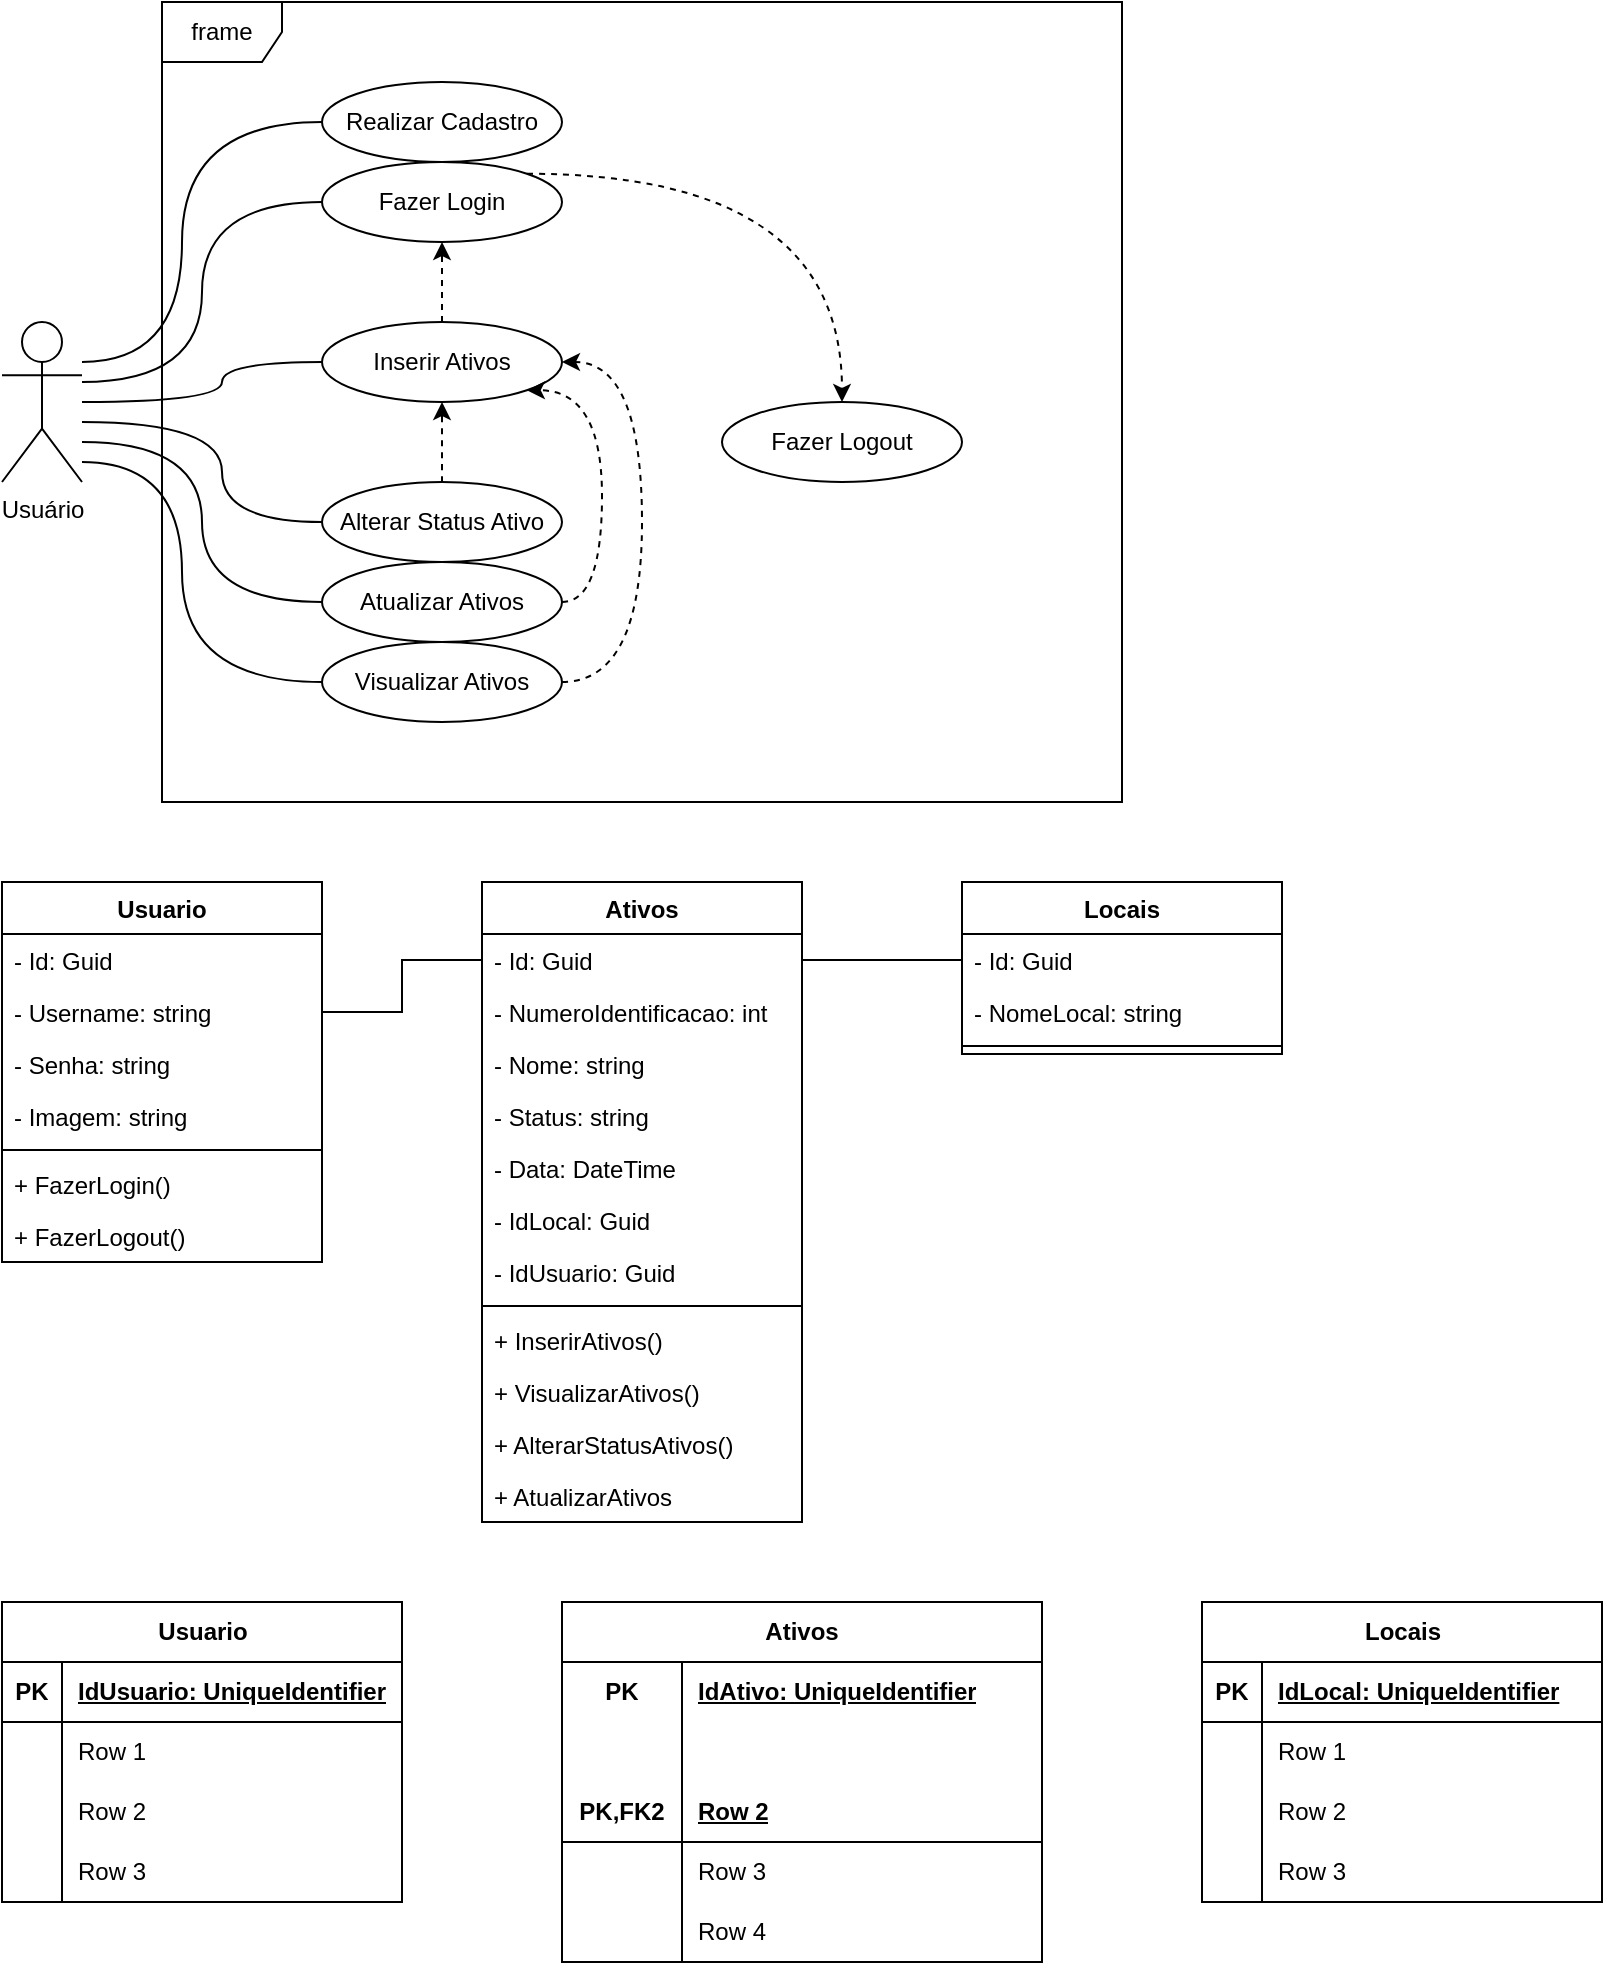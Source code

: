 <mxfile version="24.7.8">
  <diagram name="Página-1" id="4udl6aFoq1cru9A8dInK">
    <mxGraphModel dx="1400" dy="696" grid="1" gridSize="10" guides="1" tooltips="1" connect="1" arrows="1" fold="1" page="1" pageScale="1" pageWidth="827" pageHeight="1169" math="0" shadow="0">
      <root>
        <mxCell id="0" />
        <mxCell id="1" parent="0" />
        <mxCell id="_Fo3RpjaFgMdkTXMO5sz-14" style="edgeStyle=orthogonalEdgeStyle;rounded=0;orthogonalLoop=1;jettySize=auto;html=1;entryX=0;entryY=0.5;entryDx=0;entryDy=0;endArrow=none;endFill=0;curved=1;" edge="1" parent="1" source="_Fo3RpjaFgMdkTXMO5sz-3" target="_Fo3RpjaFgMdkTXMO5sz-5">
          <mxGeometry relative="1" as="geometry">
            <Array as="points">
              <mxPoint x="90" y="180" />
              <mxPoint x="90" y="60" />
            </Array>
          </mxGeometry>
        </mxCell>
        <mxCell id="_Fo3RpjaFgMdkTXMO5sz-15" style="edgeStyle=orthogonalEdgeStyle;rounded=0;orthogonalLoop=1;jettySize=auto;html=1;entryX=0;entryY=0.5;entryDx=0;entryDy=0;endArrow=none;endFill=0;curved=1;" edge="1" parent="1" source="_Fo3RpjaFgMdkTXMO5sz-3" target="_Fo3RpjaFgMdkTXMO5sz-6">
          <mxGeometry relative="1" as="geometry">
            <Array as="points">
              <mxPoint x="100" y="190" />
              <mxPoint x="100" y="100" />
            </Array>
          </mxGeometry>
        </mxCell>
        <mxCell id="_Fo3RpjaFgMdkTXMO5sz-18" style="edgeStyle=orthogonalEdgeStyle;rounded=0;orthogonalLoop=1;jettySize=auto;html=1;entryX=0;entryY=0.5;entryDx=0;entryDy=0;endArrow=none;endFill=0;curved=1;" edge="1" parent="1" source="_Fo3RpjaFgMdkTXMO5sz-3" target="_Fo3RpjaFgMdkTXMO5sz-10">
          <mxGeometry relative="1" as="geometry">
            <Array as="points">
              <mxPoint x="100" y="220" />
              <mxPoint x="100" y="300" />
            </Array>
          </mxGeometry>
        </mxCell>
        <mxCell id="_Fo3RpjaFgMdkTXMO5sz-19" style="edgeStyle=orthogonalEdgeStyle;rounded=0;orthogonalLoop=1;jettySize=auto;html=1;entryX=0;entryY=0.5;entryDx=0;entryDy=0;endArrow=none;endFill=0;curved=1;" edge="1" parent="1" source="_Fo3RpjaFgMdkTXMO5sz-3" target="_Fo3RpjaFgMdkTXMO5sz-11">
          <mxGeometry relative="1" as="geometry">
            <Array as="points">
              <mxPoint x="90" y="230" />
              <mxPoint x="90" y="340" />
            </Array>
          </mxGeometry>
        </mxCell>
        <mxCell id="_Fo3RpjaFgMdkTXMO5sz-81" style="edgeStyle=orthogonalEdgeStyle;rounded=0;orthogonalLoop=1;jettySize=auto;html=1;entryX=0;entryY=0.5;entryDx=0;entryDy=0;curved=1;endArrow=none;endFill=0;" edge="1" parent="1" source="_Fo3RpjaFgMdkTXMO5sz-3" target="_Fo3RpjaFgMdkTXMO5sz-9">
          <mxGeometry relative="1" as="geometry">
            <Array as="points">
              <mxPoint x="110" y="200" />
              <mxPoint x="110" y="180" />
            </Array>
          </mxGeometry>
        </mxCell>
        <mxCell id="_Fo3RpjaFgMdkTXMO5sz-82" style="edgeStyle=orthogonalEdgeStyle;rounded=0;orthogonalLoop=1;jettySize=auto;html=1;entryX=0;entryY=0.5;entryDx=0;entryDy=0;curved=1;endArrow=none;endFill=0;" edge="1" parent="1" source="_Fo3RpjaFgMdkTXMO5sz-3" target="_Fo3RpjaFgMdkTXMO5sz-8">
          <mxGeometry relative="1" as="geometry">
            <Array as="points">
              <mxPoint x="110" y="210" />
              <mxPoint x="110" y="260" />
            </Array>
          </mxGeometry>
        </mxCell>
        <mxCell id="_Fo3RpjaFgMdkTXMO5sz-3" value="Usuário" style="shape=umlActor;verticalLabelPosition=bottom;verticalAlign=top;html=1;" vertex="1" parent="1">
          <mxGeometry y="160" width="40" height="80" as="geometry" />
        </mxCell>
        <mxCell id="_Fo3RpjaFgMdkTXMO5sz-5" value="Realizar Cadastro" style="ellipse;whiteSpace=wrap;html=1;" vertex="1" parent="1">
          <mxGeometry x="160" y="40" width="120" height="40" as="geometry" />
        </mxCell>
        <mxCell id="_Fo3RpjaFgMdkTXMO5sz-88" style="edgeStyle=orthogonalEdgeStyle;rounded=0;orthogonalLoop=1;jettySize=auto;html=1;exitX=1;exitY=0;exitDx=0;exitDy=0;entryX=0.5;entryY=0;entryDx=0;entryDy=0;curved=1;dashed=1;" edge="1" parent="1" source="_Fo3RpjaFgMdkTXMO5sz-6" target="_Fo3RpjaFgMdkTXMO5sz-7">
          <mxGeometry relative="1" as="geometry" />
        </mxCell>
        <mxCell id="_Fo3RpjaFgMdkTXMO5sz-6" value="Fazer Login" style="ellipse;whiteSpace=wrap;html=1;" vertex="1" parent="1">
          <mxGeometry x="160" y="80" width="120" height="40" as="geometry" />
        </mxCell>
        <mxCell id="_Fo3RpjaFgMdkTXMO5sz-7" value="Fazer Logout" style="ellipse;whiteSpace=wrap;html=1;" vertex="1" parent="1">
          <mxGeometry x="360" y="200" width="120" height="40" as="geometry" />
        </mxCell>
        <mxCell id="_Fo3RpjaFgMdkTXMO5sz-83" style="edgeStyle=orthogonalEdgeStyle;rounded=0;orthogonalLoop=1;jettySize=auto;html=1;entryX=0.5;entryY=1;entryDx=0;entryDy=0;curved=1;dashed=1;" edge="1" parent="1" source="_Fo3RpjaFgMdkTXMO5sz-8" target="_Fo3RpjaFgMdkTXMO5sz-9">
          <mxGeometry relative="1" as="geometry" />
        </mxCell>
        <mxCell id="_Fo3RpjaFgMdkTXMO5sz-8" value="Alterar Status Ativo" style="ellipse;whiteSpace=wrap;html=1;" vertex="1" parent="1">
          <mxGeometry x="160" y="240" width="120" height="40" as="geometry" />
        </mxCell>
        <mxCell id="_Fo3RpjaFgMdkTXMO5sz-89" style="edgeStyle=orthogonalEdgeStyle;rounded=0;orthogonalLoop=1;jettySize=auto;html=1;entryX=0.5;entryY=1;entryDx=0;entryDy=0;dashed=1;" edge="1" parent="1" source="_Fo3RpjaFgMdkTXMO5sz-9" target="_Fo3RpjaFgMdkTXMO5sz-6">
          <mxGeometry relative="1" as="geometry" />
        </mxCell>
        <mxCell id="_Fo3RpjaFgMdkTXMO5sz-9" value="Inserir Ativos" style="ellipse;whiteSpace=wrap;html=1;" vertex="1" parent="1">
          <mxGeometry x="160" y="160" width="120" height="40" as="geometry" />
        </mxCell>
        <mxCell id="_Fo3RpjaFgMdkTXMO5sz-84" style="edgeStyle=orthogonalEdgeStyle;rounded=0;orthogonalLoop=1;jettySize=auto;html=1;exitX=1;exitY=0.5;exitDx=0;exitDy=0;entryX=1;entryY=1;entryDx=0;entryDy=0;curved=1;dashed=1;" edge="1" parent="1" source="_Fo3RpjaFgMdkTXMO5sz-10" target="_Fo3RpjaFgMdkTXMO5sz-9">
          <mxGeometry relative="1" as="geometry">
            <Array as="points">
              <mxPoint x="300" y="300" />
              <mxPoint x="300" y="194" />
            </Array>
          </mxGeometry>
        </mxCell>
        <mxCell id="_Fo3RpjaFgMdkTXMO5sz-10" value="Atualizar Ativos" style="ellipse;whiteSpace=wrap;html=1;" vertex="1" parent="1">
          <mxGeometry x="160" y="280" width="120" height="40" as="geometry" />
        </mxCell>
        <mxCell id="_Fo3RpjaFgMdkTXMO5sz-86" style="edgeStyle=orthogonalEdgeStyle;rounded=0;orthogonalLoop=1;jettySize=auto;html=1;entryX=1;entryY=0.5;entryDx=0;entryDy=0;curved=1;dashed=1;" edge="1" parent="1" source="_Fo3RpjaFgMdkTXMO5sz-11" target="_Fo3RpjaFgMdkTXMO5sz-9">
          <mxGeometry relative="1" as="geometry">
            <Array as="points">
              <mxPoint x="320" y="340" />
              <mxPoint x="320" y="180" />
            </Array>
          </mxGeometry>
        </mxCell>
        <mxCell id="_Fo3RpjaFgMdkTXMO5sz-11" value="Visualizar Ativos" style="ellipse;whiteSpace=wrap;html=1;" vertex="1" parent="1">
          <mxGeometry x="160" y="320" width="120" height="40" as="geometry" />
        </mxCell>
        <mxCell id="_Fo3RpjaFgMdkTXMO5sz-12" value="frame" style="shape=umlFrame;whiteSpace=wrap;html=1;pointerEvents=0;" vertex="1" parent="1">
          <mxGeometry x="80" width="480" height="400" as="geometry" />
        </mxCell>
        <mxCell id="_Fo3RpjaFgMdkTXMO5sz-24" value="Usuario" style="swimlane;fontStyle=1;align=center;verticalAlign=top;childLayout=stackLayout;horizontal=1;startSize=26;horizontalStack=0;resizeParent=1;resizeParentMax=0;resizeLast=0;collapsible=1;marginBottom=0;whiteSpace=wrap;html=1;" vertex="1" parent="1">
          <mxGeometry y="440" width="160" height="190" as="geometry" />
        </mxCell>
        <mxCell id="_Fo3RpjaFgMdkTXMO5sz-94" value="- Id: Guid" style="text;strokeColor=none;fillColor=none;align=left;verticalAlign=top;spacingLeft=4;spacingRight=4;overflow=hidden;rotatable=0;points=[[0,0.5],[1,0.5]];portConstraint=eastwest;whiteSpace=wrap;html=1;" vertex="1" parent="_Fo3RpjaFgMdkTXMO5sz-24">
          <mxGeometry y="26" width="160" height="26" as="geometry" />
        </mxCell>
        <mxCell id="_Fo3RpjaFgMdkTXMO5sz-25" value="- Username: string" style="text;strokeColor=none;fillColor=none;align=left;verticalAlign=top;spacingLeft=4;spacingRight=4;overflow=hidden;rotatable=0;points=[[0,0.5],[1,0.5]];portConstraint=eastwest;whiteSpace=wrap;html=1;" vertex="1" parent="_Fo3RpjaFgMdkTXMO5sz-24">
          <mxGeometry y="52" width="160" height="26" as="geometry" />
        </mxCell>
        <mxCell id="_Fo3RpjaFgMdkTXMO5sz-93" value="- Senha: string" style="text;strokeColor=none;fillColor=none;align=left;verticalAlign=top;spacingLeft=4;spacingRight=4;overflow=hidden;rotatable=0;points=[[0,0.5],[1,0.5]];portConstraint=eastwest;whiteSpace=wrap;html=1;" vertex="1" parent="_Fo3RpjaFgMdkTXMO5sz-24">
          <mxGeometry y="78" width="160" height="26" as="geometry" />
        </mxCell>
        <mxCell id="_Fo3RpjaFgMdkTXMO5sz-97" value="- Imagem: string" style="text;strokeColor=none;fillColor=none;align=left;verticalAlign=top;spacingLeft=4;spacingRight=4;overflow=hidden;rotatable=0;points=[[0,0.5],[1,0.5]];portConstraint=eastwest;whiteSpace=wrap;html=1;" vertex="1" parent="_Fo3RpjaFgMdkTXMO5sz-24">
          <mxGeometry y="104" width="160" height="26" as="geometry" />
        </mxCell>
        <mxCell id="_Fo3RpjaFgMdkTXMO5sz-26" value="" style="line;strokeWidth=1;fillColor=none;align=left;verticalAlign=middle;spacingTop=-1;spacingLeft=3;spacingRight=3;rotatable=0;labelPosition=right;points=[];portConstraint=eastwest;strokeColor=inherit;" vertex="1" parent="_Fo3RpjaFgMdkTXMO5sz-24">
          <mxGeometry y="130" width="160" height="8" as="geometry" />
        </mxCell>
        <mxCell id="_Fo3RpjaFgMdkTXMO5sz-27" value="+ FazerLogin()" style="text;strokeColor=none;fillColor=none;align=left;verticalAlign=top;spacingLeft=4;spacingRight=4;overflow=hidden;rotatable=0;points=[[0,0.5],[1,0.5]];portConstraint=eastwest;whiteSpace=wrap;html=1;" vertex="1" parent="_Fo3RpjaFgMdkTXMO5sz-24">
          <mxGeometry y="138" width="160" height="26" as="geometry" />
        </mxCell>
        <mxCell id="_Fo3RpjaFgMdkTXMO5sz-95" value="+ FazerLogout()" style="text;strokeColor=none;fillColor=none;align=left;verticalAlign=top;spacingLeft=4;spacingRight=4;overflow=hidden;rotatable=0;points=[[0,0.5],[1,0.5]];portConstraint=eastwest;whiteSpace=wrap;html=1;" vertex="1" parent="_Fo3RpjaFgMdkTXMO5sz-24">
          <mxGeometry y="164" width="160" height="26" as="geometry" />
        </mxCell>
        <mxCell id="_Fo3RpjaFgMdkTXMO5sz-28" value="Ativos" style="swimlane;fontStyle=1;align=center;verticalAlign=top;childLayout=stackLayout;horizontal=1;startSize=26;horizontalStack=0;resizeParent=1;resizeParentMax=0;resizeLast=0;collapsible=1;marginBottom=0;whiteSpace=wrap;html=1;" vertex="1" parent="1">
          <mxGeometry x="240" y="440" width="160" height="320" as="geometry" />
        </mxCell>
        <mxCell id="_Fo3RpjaFgMdkTXMO5sz-29" value="- Id: Guid" style="text;strokeColor=none;fillColor=none;align=left;verticalAlign=top;spacingLeft=4;spacingRight=4;overflow=hidden;rotatable=0;points=[[0,0.5],[1,0.5]];portConstraint=eastwest;whiteSpace=wrap;html=1;" vertex="1" parent="_Fo3RpjaFgMdkTXMO5sz-28">
          <mxGeometry y="26" width="160" height="26" as="geometry" />
        </mxCell>
        <mxCell id="_Fo3RpjaFgMdkTXMO5sz-96" value="- NumeroIdentificacao: int" style="text;strokeColor=none;fillColor=none;align=left;verticalAlign=top;spacingLeft=4;spacingRight=4;overflow=hidden;rotatable=0;points=[[0,0.5],[1,0.5]];portConstraint=eastwest;whiteSpace=wrap;html=1;" vertex="1" parent="_Fo3RpjaFgMdkTXMO5sz-28">
          <mxGeometry y="52" width="160" height="26" as="geometry" />
        </mxCell>
        <mxCell id="_Fo3RpjaFgMdkTXMO5sz-98" value="- Nome: string" style="text;strokeColor=none;fillColor=none;align=left;verticalAlign=top;spacingLeft=4;spacingRight=4;overflow=hidden;rotatable=0;points=[[0,0.5],[1,0.5]];portConstraint=eastwest;whiteSpace=wrap;html=1;" vertex="1" parent="_Fo3RpjaFgMdkTXMO5sz-28">
          <mxGeometry y="78" width="160" height="26" as="geometry" />
        </mxCell>
        <mxCell id="_Fo3RpjaFgMdkTXMO5sz-99" value="- Status: string" style="text;strokeColor=none;fillColor=none;align=left;verticalAlign=top;spacingLeft=4;spacingRight=4;overflow=hidden;rotatable=0;points=[[0,0.5],[1,0.5]];portConstraint=eastwest;whiteSpace=wrap;html=1;" vertex="1" parent="_Fo3RpjaFgMdkTXMO5sz-28">
          <mxGeometry y="104" width="160" height="26" as="geometry" />
        </mxCell>
        <mxCell id="_Fo3RpjaFgMdkTXMO5sz-100" value="- Data: DateTime" style="text;strokeColor=none;fillColor=none;align=left;verticalAlign=top;spacingLeft=4;spacingRight=4;overflow=hidden;rotatable=0;points=[[0,0.5],[1,0.5]];portConstraint=eastwest;whiteSpace=wrap;html=1;" vertex="1" parent="_Fo3RpjaFgMdkTXMO5sz-28">
          <mxGeometry y="130" width="160" height="26" as="geometry" />
        </mxCell>
        <mxCell id="_Fo3RpjaFgMdkTXMO5sz-101" value="- IdLocal: Guid" style="text;strokeColor=none;fillColor=none;align=left;verticalAlign=top;spacingLeft=4;spacingRight=4;overflow=hidden;rotatable=0;points=[[0,0.5],[1,0.5]];portConstraint=eastwest;whiteSpace=wrap;html=1;" vertex="1" parent="_Fo3RpjaFgMdkTXMO5sz-28">
          <mxGeometry y="156" width="160" height="26" as="geometry" />
        </mxCell>
        <mxCell id="_Fo3RpjaFgMdkTXMO5sz-102" value="- IdUsuario: Guid" style="text;strokeColor=none;fillColor=none;align=left;verticalAlign=top;spacingLeft=4;spacingRight=4;overflow=hidden;rotatable=0;points=[[0,0.5],[1,0.5]];portConstraint=eastwest;whiteSpace=wrap;html=1;" vertex="1" parent="_Fo3RpjaFgMdkTXMO5sz-28">
          <mxGeometry y="182" width="160" height="26" as="geometry" />
        </mxCell>
        <mxCell id="_Fo3RpjaFgMdkTXMO5sz-30" value="" style="line;strokeWidth=1;fillColor=none;align=left;verticalAlign=middle;spacingTop=-1;spacingLeft=3;spacingRight=3;rotatable=0;labelPosition=right;points=[];portConstraint=eastwest;strokeColor=inherit;" vertex="1" parent="_Fo3RpjaFgMdkTXMO5sz-28">
          <mxGeometry y="208" width="160" height="8" as="geometry" />
        </mxCell>
        <mxCell id="_Fo3RpjaFgMdkTXMO5sz-31" value="+ InserirAtivos()" style="text;strokeColor=none;fillColor=none;align=left;verticalAlign=top;spacingLeft=4;spacingRight=4;overflow=hidden;rotatable=0;points=[[0,0.5],[1,0.5]];portConstraint=eastwest;whiteSpace=wrap;html=1;" vertex="1" parent="_Fo3RpjaFgMdkTXMO5sz-28">
          <mxGeometry y="216" width="160" height="26" as="geometry" />
        </mxCell>
        <mxCell id="_Fo3RpjaFgMdkTXMO5sz-106" value="+ VisualizarAtivos()" style="text;strokeColor=none;fillColor=none;align=left;verticalAlign=top;spacingLeft=4;spacingRight=4;overflow=hidden;rotatable=0;points=[[0,0.5],[1,0.5]];portConstraint=eastwest;whiteSpace=wrap;html=1;" vertex="1" parent="_Fo3RpjaFgMdkTXMO5sz-28">
          <mxGeometry y="242" width="160" height="26" as="geometry" />
        </mxCell>
        <mxCell id="_Fo3RpjaFgMdkTXMO5sz-105" value="+ AlterarStatusAtivos()" style="text;strokeColor=none;fillColor=none;align=left;verticalAlign=top;spacingLeft=4;spacingRight=4;overflow=hidden;rotatable=0;points=[[0,0.5],[1,0.5]];portConstraint=eastwest;whiteSpace=wrap;html=1;" vertex="1" parent="_Fo3RpjaFgMdkTXMO5sz-28">
          <mxGeometry y="268" width="160" height="26" as="geometry" />
        </mxCell>
        <mxCell id="_Fo3RpjaFgMdkTXMO5sz-104" value="+ AtualizarAtivos" style="text;strokeColor=none;fillColor=none;align=left;verticalAlign=top;spacingLeft=4;spacingRight=4;overflow=hidden;rotatable=0;points=[[0,0.5],[1,0.5]];portConstraint=eastwest;whiteSpace=wrap;html=1;" vertex="1" parent="_Fo3RpjaFgMdkTXMO5sz-28">
          <mxGeometry y="294" width="160" height="26" as="geometry" />
        </mxCell>
        <mxCell id="_Fo3RpjaFgMdkTXMO5sz-32" value="Locais" style="swimlane;fontStyle=1;align=center;verticalAlign=top;childLayout=stackLayout;horizontal=1;startSize=26;horizontalStack=0;resizeParent=1;resizeParentMax=0;resizeLast=0;collapsible=1;marginBottom=0;whiteSpace=wrap;html=1;" vertex="1" parent="1">
          <mxGeometry x="480" y="440" width="160" height="86" as="geometry" />
        </mxCell>
        <mxCell id="_Fo3RpjaFgMdkTXMO5sz-33" value="- Id: Guid" style="text;strokeColor=none;fillColor=none;align=left;verticalAlign=top;spacingLeft=4;spacingRight=4;overflow=hidden;rotatable=0;points=[[0,0.5],[1,0.5]];portConstraint=eastwest;whiteSpace=wrap;html=1;" vertex="1" parent="_Fo3RpjaFgMdkTXMO5sz-32">
          <mxGeometry y="26" width="160" height="26" as="geometry" />
        </mxCell>
        <mxCell id="_Fo3RpjaFgMdkTXMO5sz-107" value="- NomeLocal: string" style="text;strokeColor=none;fillColor=none;align=left;verticalAlign=top;spacingLeft=4;spacingRight=4;overflow=hidden;rotatable=0;points=[[0,0.5],[1,0.5]];portConstraint=eastwest;whiteSpace=wrap;html=1;" vertex="1" parent="_Fo3RpjaFgMdkTXMO5sz-32">
          <mxGeometry y="52" width="160" height="26" as="geometry" />
        </mxCell>
        <mxCell id="_Fo3RpjaFgMdkTXMO5sz-34" value="" style="line;strokeWidth=1;fillColor=none;align=left;verticalAlign=middle;spacingTop=-1;spacingLeft=3;spacingRight=3;rotatable=0;labelPosition=right;points=[];portConstraint=eastwest;strokeColor=inherit;" vertex="1" parent="_Fo3RpjaFgMdkTXMO5sz-32">
          <mxGeometry y="78" width="160" height="8" as="geometry" />
        </mxCell>
        <mxCell id="_Fo3RpjaFgMdkTXMO5sz-36" style="edgeStyle=orthogonalEdgeStyle;rounded=0;orthogonalLoop=1;jettySize=auto;html=1;exitX=1;exitY=0.5;exitDx=0;exitDy=0;entryX=0;entryY=0.5;entryDx=0;entryDy=0;endArrow=none;endFill=0;" edge="1" parent="1" source="_Fo3RpjaFgMdkTXMO5sz-25" target="_Fo3RpjaFgMdkTXMO5sz-29">
          <mxGeometry relative="1" as="geometry" />
        </mxCell>
        <mxCell id="_Fo3RpjaFgMdkTXMO5sz-37" style="edgeStyle=orthogonalEdgeStyle;rounded=0;orthogonalLoop=1;jettySize=auto;html=1;exitX=1;exitY=0.5;exitDx=0;exitDy=0;entryX=0;entryY=0.5;entryDx=0;entryDy=0;endArrow=none;endFill=0;" edge="1" parent="1" source="_Fo3RpjaFgMdkTXMO5sz-29" target="_Fo3RpjaFgMdkTXMO5sz-33">
          <mxGeometry relative="1" as="geometry" />
        </mxCell>
        <mxCell id="_Fo3RpjaFgMdkTXMO5sz-38" value="Usuario" style="shape=table;startSize=30;container=1;collapsible=1;childLayout=tableLayout;fixedRows=1;rowLines=0;fontStyle=1;align=center;resizeLast=1;html=1;" vertex="1" parent="1">
          <mxGeometry y="800" width="200" height="150" as="geometry" />
        </mxCell>
        <mxCell id="_Fo3RpjaFgMdkTXMO5sz-39" value="" style="shape=tableRow;horizontal=0;startSize=0;swimlaneHead=0;swimlaneBody=0;fillColor=none;collapsible=0;dropTarget=0;points=[[0,0.5],[1,0.5]];portConstraint=eastwest;top=0;left=0;right=0;bottom=1;" vertex="1" parent="_Fo3RpjaFgMdkTXMO5sz-38">
          <mxGeometry y="30" width="200" height="30" as="geometry" />
        </mxCell>
        <mxCell id="_Fo3RpjaFgMdkTXMO5sz-40" value="PK" style="shape=partialRectangle;connectable=0;fillColor=none;top=0;left=0;bottom=0;right=0;fontStyle=1;overflow=hidden;whiteSpace=wrap;html=1;" vertex="1" parent="_Fo3RpjaFgMdkTXMO5sz-39">
          <mxGeometry width="30" height="30" as="geometry">
            <mxRectangle width="30" height="30" as="alternateBounds" />
          </mxGeometry>
        </mxCell>
        <mxCell id="_Fo3RpjaFgMdkTXMO5sz-41" value="IdUsuario: UniqueIdentifier" style="shape=partialRectangle;connectable=0;fillColor=none;top=0;left=0;bottom=0;right=0;align=left;spacingLeft=6;fontStyle=5;overflow=hidden;whiteSpace=wrap;html=1;" vertex="1" parent="_Fo3RpjaFgMdkTXMO5sz-39">
          <mxGeometry x="30" width="170" height="30" as="geometry">
            <mxRectangle width="170" height="30" as="alternateBounds" />
          </mxGeometry>
        </mxCell>
        <mxCell id="_Fo3RpjaFgMdkTXMO5sz-42" value="" style="shape=tableRow;horizontal=0;startSize=0;swimlaneHead=0;swimlaneBody=0;fillColor=none;collapsible=0;dropTarget=0;points=[[0,0.5],[1,0.5]];portConstraint=eastwest;top=0;left=0;right=0;bottom=0;" vertex="1" parent="_Fo3RpjaFgMdkTXMO5sz-38">
          <mxGeometry y="60" width="200" height="30" as="geometry" />
        </mxCell>
        <mxCell id="_Fo3RpjaFgMdkTXMO5sz-43" value="" style="shape=partialRectangle;connectable=0;fillColor=none;top=0;left=0;bottom=0;right=0;editable=1;overflow=hidden;whiteSpace=wrap;html=1;" vertex="1" parent="_Fo3RpjaFgMdkTXMO5sz-42">
          <mxGeometry width="30" height="30" as="geometry">
            <mxRectangle width="30" height="30" as="alternateBounds" />
          </mxGeometry>
        </mxCell>
        <mxCell id="_Fo3RpjaFgMdkTXMO5sz-44" value="Row 1" style="shape=partialRectangle;connectable=0;fillColor=none;top=0;left=0;bottom=0;right=0;align=left;spacingLeft=6;overflow=hidden;whiteSpace=wrap;html=1;" vertex="1" parent="_Fo3RpjaFgMdkTXMO5sz-42">
          <mxGeometry x="30" width="170" height="30" as="geometry">
            <mxRectangle width="170" height="30" as="alternateBounds" />
          </mxGeometry>
        </mxCell>
        <mxCell id="_Fo3RpjaFgMdkTXMO5sz-45" value="" style="shape=tableRow;horizontal=0;startSize=0;swimlaneHead=0;swimlaneBody=0;fillColor=none;collapsible=0;dropTarget=0;points=[[0,0.5],[1,0.5]];portConstraint=eastwest;top=0;left=0;right=0;bottom=0;" vertex="1" parent="_Fo3RpjaFgMdkTXMO5sz-38">
          <mxGeometry y="90" width="200" height="30" as="geometry" />
        </mxCell>
        <mxCell id="_Fo3RpjaFgMdkTXMO5sz-46" value="" style="shape=partialRectangle;connectable=0;fillColor=none;top=0;left=0;bottom=0;right=0;editable=1;overflow=hidden;whiteSpace=wrap;html=1;" vertex="1" parent="_Fo3RpjaFgMdkTXMO5sz-45">
          <mxGeometry width="30" height="30" as="geometry">
            <mxRectangle width="30" height="30" as="alternateBounds" />
          </mxGeometry>
        </mxCell>
        <mxCell id="_Fo3RpjaFgMdkTXMO5sz-47" value="Row 2" style="shape=partialRectangle;connectable=0;fillColor=none;top=0;left=0;bottom=0;right=0;align=left;spacingLeft=6;overflow=hidden;whiteSpace=wrap;html=1;" vertex="1" parent="_Fo3RpjaFgMdkTXMO5sz-45">
          <mxGeometry x="30" width="170" height="30" as="geometry">
            <mxRectangle width="170" height="30" as="alternateBounds" />
          </mxGeometry>
        </mxCell>
        <mxCell id="_Fo3RpjaFgMdkTXMO5sz-48" value="" style="shape=tableRow;horizontal=0;startSize=0;swimlaneHead=0;swimlaneBody=0;fillColor=none;collapsible=0;dropTarget=0;points=[[0,0.5],[1,0.5]];portConstraint=eastwest;top=0;left=0;right=0;bottom=0;" vertex="1" parent="_Fo3RpjaFgMdkTXMO5sz-38">
          <mxGeometry y="120" width="200" height="30" as="geometry" />
        </mxCell>
        <mxCell id="_Fo3RpjaFgMdkTXMO5sz-49" value="" style="shape=partialRectangle;connectable=0;fillColor=none;top=0;left=0;bottom=0;right=0;editable=1;overflow=hidden;whiteSpace=wrap;html=1;" vertex="1" parent="_Fo3RpjaFgMdkTXMO5sz-48">
          <mxGeometry width="30" height="30" as="geometry">
            <mxRectangle width="30" height="30" as="alternateBounds" />
          </mxGeometry>
        </mxCell>
        <mxCell id="_Fo3RpjaFgMdkTXMO5sz-50" value="Row 3" style="shape=partialRectangle;connectable=0;fillColor=none;top=0;left=0;bottom=0;right=0;align=left;spacingLeft=6;overflow=hidden;whiteSpace=wrap;html=1;" vertex="1" parent="_Fo3RpjaFgMdkTXMO5sz-48">
          <mxGeometry x="30" width="170" height="30" as="geometry">
            <mxRectangle width="170" height="30" as="alternateBounds" />
          </mxGeometry>
        </mxCell>
        <mxCell id="_Fo3RpjaFgMdkTXMO5sz-51" value="Ativos" style="shape=table;startSize=30;container=1;collapsible=1;childLayout=tableLayout;fixedRows=1;rowLines=0;fontStyle=1;align=center;resizeLast=1;html=1;whiteSpace=wrap;" vertex="1" parent="1">
          <mxGeometry x="280" y="800" width="240.0" height="180" as="geometry" />
        </mxCell>
        <mxCell id="_Fo3RpjaFgMdkTXMO5sz-52" value="" style="shape=tableRow;horizontal=0;startSize=0;swimlaneHead=0;swimlaneBody=0;fillColor=none;collapsible=0;dropTarget=0;points=[[0,0.5],[1,0.5]];portConstraint=eastwest;top=0;left=0;right=0;bottom=0;html=1;" vertex="1" parent="_Fo3RpjaFgMdkTXMO5sz-51">
          <mxGeometry y="30" width="240.0" height="30" as="geometry" />
        </mxCell>
        <mxCell id="_Fo3RpjaFgMdkTXMO5sz-53" value="PK" style="shape=partialRectangle;connectable=0;fillColor=none;top=0;left=0;bottom=0;right=0;fontStyle=1;overflow=hidden;html=1;whiteSpace=wrap;" vertex="1" parent="_Fo3RpjaFgMdkTXMO5sz-52">
          <mxGeometry width="60" height="30" as="geometry">
            <mxRectangle width="60" height="30" as="alternateBounds" />
          </mxGeometry>
        </mxCell>
        <mxCell id="_Fo3RpjaFgMdkTXMO5sz-54" value="IdAtivo: UniqueIdentifier" style="shape=partialRectangle;connectable=0;fillColor=none;top=0;left=0;bottom=0;right=0;align=left;spacingLeft=6;fontStyle=5;overflow=hidden;html=1;whiteSpace=wrap;" vertex="1" parent="_Fo3RpjaFgMdkTXMO5sz-52">
          <mxGeometry x="60" width="180.0" height="30" as="geometry">
            <mxRectangle width="180.0" height="30" as="alternateBounds" />
          </mxGeometry>
        </mxCell>
        <mxCell id="_Fo3RpjaFgMdkTXMO5sz-64" style="shape=tableRow;horizontal=0;startSize=0;swimlaneHead=0;swimlaneBody=0;fillColor=none;collapsible=0;dropTarget=0;points=[[0,0.5],[1,0.5]];portConstraint=eastwest;top=0;left=0;right=0;bottom=0;html=1;" vertex="1" parent="_Fo3RpjaFgMdkTXMO5sz-51">
          <mxGeometry y="60" width="240.0" height="30" as="geometry" />
        </mxCell>
        <mxCell id="_Fo3RpjaFgMdkTXMO5sz-65" style="shape=partialRectangle;connectable=0;fillColor=none;top=0;left=0;bottom=0;right=0;fontStyle=1;overflow=hidden;html=1;whiteSpace=wrap;" vertex="1" parent="_Fo3RpjaFgMdkTXMO5sz-64">
          <mxGeometry width="60" height="30" as="geometry">
            <mxRectangle width="60" height="30" as="alternateBounds" />
          </mxGeometry>
        </mxCell>
        <mxCell id="_Fo3RpjaFgMdkTXMO5sz-66" style="shape=partialRectangle;connectable=0;fillColor=none;top=0;left=0;bottom=0;right=0;align=left;spacingLeft=6;fontStyle=5;overflow=hidden;html=1;whiteSpace=wrap;" vertex="1" parent="_Fo3RpjaFgMdkTXMO5sz-64">
          <mxGeometry x="60" width="180.0" height="30" as="geometry">
            <mxRectangle width="180.0" height="30" as="alternateBounds" />
          </mxGeometry>
        </mxCell>
        <mxCell id="_Fo3RpjaFgMdkTXMO5sz-55" value="" style="shape=tableRow;horizontal=0;startSize=0;swimlaneHead=0;swimlaneBody=0;fillColor=none;collapsible=0;dropTarget=0;points=[[0,0.5],[1,0.5]];portConstraint=eastwest;top=0;left=0;right=0;bottom=1;html=1;" vertex="1" parent="_Fo3RpjaFgMdkTXMO5sz-51">
          <mxGeometry y="90" width="240.0" height="30" as="geometry" />
        </mxCell>
        <mxCell id="_Fo3RpjaFgMdkTXMO5sz-56" value="PK,FK2" style="shape=partialRectangle;connectable=0;fillColor=none;top=0;left=0;bottom=0;right=0;fontStyle=1;overflow=hidden;html=1;whiteSpace=wrap;" vertex="1" parent="_Fo3RpjaFgMdkTXMO5sz-55">
          <mxGeometry width="60" height="30" as="geometry">
            <mxRectangle width="60" height="30" as="alternateBounds" />
          </mxGeometry>
        </mxCell>
        <mxCell id="_Fo3RpjaFgMdkTXMO5sz-57" value="Row 2" style="shape=partialRectangle;connectable=0;fillColor=none;top=0;left=0;bottom=0;right=0;align=left;spacingLeft=6;fontStyle=5;overflow=hidden;html=1;whiteSpace=wrap;" vertex="1" parent="_Fo3RpjaFgMdkTXMO5sz-55">
          <mxGeometry x="60" width="180.0" height="30" as="geometry">
            <mxRectangle width="180.0" height="30" as="alternateBounds" />
          </mxGeometry>
        </mxCell>
        <mxCell id="_Fo3RpjaFgMdkTXMO5sz-58" value="" style="shape=tableRow;horizontal=0;startSize=0;swimlaneHead=0;swimlaneBody=0;fillColor=none;collapsible=0;dropTarget=0;points=[[0,0.5],[1,0.5]];portConstraint=eastwest;top=0;left=0;right=0;bottom=0;html=1;" vertex="1" parent="_Fo3RpjaFgMdkTXMO5sz-51">
          <mxGeometry y="120" width="240.0" height="30" as="geometry" />
        </mxCell>
        <mxCell id="_Fo3RpjaFgMdkTXMO5sz-59" value="" style="shape=partialRectangle;connectable=0;fillColor=none;top=0;left=0;bottom=0;right=0;editable=1;overflow=hidden;html=1;whiteSpace=wrap;" vertex="1" parent="_Fo3RpjaFgMdkTXMO5sz-58">
          <mxGeometry width="60" height="30" as="geometry">
            <mxRectangle width="60" height="30" as="alternateBounds" />
          </mxGeometry>
        </mxCell>
        <mxCell id="_Fo3RpjaFgMdkTXMO5sz-60" value="Row 3" style="shape=partialRectangle;connectable=0;fillColor=none;top=0;left=0;bottom=0;right=0;align=left;spacingLeft=6;overflow=hidden;html=1;whiteSpace=wrap;" vertex="1" parent="_Fo3RpjaFgMdkTXMO5sz-58">
          <mxGeometry x="60" width="180.0" height="30" as="geometry">
            <mxRectangle width="180.0" height="30" as="alternateBounds" />
          </mxGeometry>
        </mxCell>
        <mxCell id="_Fo3RpjaFgMdkTXMO5sz-61" value="" style="shape=tableRow;horizontal=0;startSize=0;swimlaneHead=0;swimlaneBody=0;fillColor=none;collapsible=0;dropTarget=0;points=[[0,0.5],[1,0.5]];portConstraint=eastwest;top=0;left=0;right=0;bottom=0;html=1;" vertex="1" parent="_Fo3RpjaFgMdkTXMO5sz-51">
          <mxGeometry y="150" width="240.0" height="30" as="geometry" />
        </mxCell>
        <mxCell id="_Fo3RpjaFgMdkTXMO5sz-62" value="" style="shape=partialRectangle;connectable=0;fillColor=none;top=0;left=0;bottom=0;right=0;editable=1;overflow=hidden;html=1;whiteSpace=wrap;" vertex="1" parent="_Fo3RpjaFgMdkTXMO5sz-61">
          <mxGeometry width="60" height="30" as="geometry">
            <mxRectangle width="60" height="30" as="alternateBounds" />
          </mxGeometry>
        </mxCell>
        <mxCell id="_Fo3RpjaFgMdkTXMO5sz-63" value="Row 4" style="shape=partialRectangle;connectable=0;fillColor=none;top=0;left=0;bottom=0;right=0;align=left;spacingLeft=6;overflow=hidden;html=1;whiteSpace=wrap;" vertex="1" parent="_Fo3RpjaFgMdkTXMO5sz-61">
          <mxGeometry x="60" width="180.0" height="30" as="geometry">
            <mxRectangle width="180.0" height="30" as="alternateBounds" />
          </mxGeometry>
        </mxCell>
        <mxCell id="_Fo3RpjaFgMdkTXMO5sz-67" value="Locais" style="shape=table;startSize=30;container=1;collapsible=1;childLayout=tableLayout;fixedRows=1;rowLines=0;fontStyle=1;align=center;resizeLast=1;html=1;" vertex="1" parent="1">
          <mxGeometry x="600" y="800" width="200.0" height="150" as="geometry" />
        </mxCell>
        <mxCell id="_Fo3RpjaFgMdkTXMO5sz-68" value="" style="shape=tableRow;horizontal=0;startSize=0;swimlaneHead=0;swimlaneBody=0;fillColor=none;collapsible=0;dropTarget=0;points=[[0,0.5],[1,0.5]];portConstraint=eastwest;top=0;left=0;right=0;bottom=1;" vertex="1" parent="_Fo3RpjaFgMdkTXMO5sz-67">
          <mxGeometry y="30" width="200.0" height="30" as="geometry" />
        </mxCell>
        <mxCell id="_Fo3RpjaFgMdkTXMO5sz-69" value="PK" style="shape=partialRectangle;connectable=0;fillColor=none;top=0;left=0;bottom=0;right=0;fontStyle=1;overflow=hidden;whiteSpace=wrap;html=1;" vertex="1" parent="_Fo3RpjaFgMdkTXMO5sz-68">
          <mxGeometry width="30" height="30" as="geometry">
            <mxRectangle width="30" height="30" as="alternateBounds" />
          </mxGeometry>
        </mxCell>
        <mxCell id="_Fo3RpjaFgMdkTXMO5sz-70" value="IdLocal: UniqueIdentifier" style="shape=partialRectangle;connectable=0;fillColor=none;top=0;left=0;bottom=0;right=0;align=left;spacingLeft=6;fontStyle=5;overflow=hidden;whiteSpace=wrap;html=1;" vertex="1" parent="_Fo3RpjaFgMdkTXMO5sz-68">
          <mxGeometry x="30" width="170.0" height="30" as="geometry">
            <mxRectangle width="170.0" height="30" as="alternateBounds" />
          </mxGeometry>
        </mxCell>
        <mxCell id="_Fo3RpjaFgMdkTXMO5sz-71" value="" style="shape=tableRow;horizontal=0;startSize=0;swimlaneHead=0;swimlaneBody=0;fillColor=none;collapsible=0;dropTarget=0;points=[[0,0.5],[1,0.5]];portConstraint=eastwest;top=0;left=0;right=0;bottom=0;" vertex="1" parent="_Fo3RpjaFgMdkTXMO5sz-67">
          <mxGeometry y="60" width="200.0" height="30" as="geometry" />
        </mxCell>
        <mxCell id="_Fo3RpjaFgMdkTXMO5sz-72" value="" style="shape=partialRectangle;connectable=0;fillColor=none;top=0;left=0;bottom=0;right=0;editable=1;overflow=hidden;whiteSpace=wrap;html=1;" vertex="1" parent="_Fo3RpjaFgMdkTXMO5sz-71">
          <mxGeometry width="30" height="30" as="geometry">
            <mxRectangle width="30" height="30" as="alternateBounds" />
          </mxGeometry>
        </mxCell>
        <mxCell id="_Fo3RpjaFgMdkTXMO5sz-73" value="Row 1" style="shape=partialRectangle;connectable=0;fillColor=none;top=0;left=0;bottom=0;right=0;align=left;spacingLeft=6;overflow=hidden;whiteSpace=wrap;html=1;" vertex="1" parent="_Fo3RpjaFgMdkTXMO5sz-71">
          <mxGeometry x="30" width="170.0" height="30" as="geometry">
            <mxRectangle width="170.0" height="30" as="alternateBounds" />
          </mxGeometry>
        </mxCell>
        <mxCell id="_Fo3RpjaFgMdkTXMO5sz-74" value="" style="shape=tableRow;horizontal=0;startSize=0;swimlaneHead=0;swimlaneBody=0;fillColor=none;collapsible=0;dropTarget=0;points=[[0,0.5],[1,0.5]];portConstraint=eastwest;top=0;left=0;right=0;bottom=0;" vertex="1" parent="_Fo3RpjaFgMdkTXMO5sz-67">
          <mxGeometry y="90" width="200.0" height="30" as="geometry" />
        </mxCell>
        <mxCell id="_Fo3RpjaFgMdkTXMO5sz-75" value="" style="shape=partialRectangle;connectable=0;fillColor=none;top=0;left=0;bottom=0;right=0;editable=1;overflow=hidden;whiteSpace=wrap;html=1;" vertex="1" parent="_Fo3RpjaFgMdkTXMO5sz-74">
          <mxGeometry width="30" height="30" as="geometry">
            <mxRectangle width="30" height="30" as="alternateBounds" />
          </mxGeometry>
        </mxCell>
        <mxCell id="_Fo3RpjaFgMdkTXMO5sz-76" value="Row 2" style="shape=partialRectangle;connectable=0;fillColor=none;top=0;left=0;bottom=0;right=0;align=left;spacingLeft=6;overflow=hidden;whiteSpace=wrap;html=1;" vertex="1" parent="_Fo3RpjaFgMdkTXMO5sz-74">
          <mxGeometry x="30" width="170.0" height="30" as="geometry">
            <mxRectangle width="170.0" height="30" as="alternateBounds" />
          </mxGeometry>
        </mxCell>
        <mxCell id="_Fo3RpjaFgMdkTXMO5sz-77" value="" style="shape=tableRow;horizontal=0;startSize=0;swimlaneHead=0;swimlaneBody=0;fillColor=none;collapsible=0;dropTarget=0;points=[[0,0.5],[1,0.5]];portConstraint=eastwest;top=0;left=0;right=0;bottom=0;" vertex="1" parent="_Fo3RpjaFgMdkTXMO5sz-67">
          <mxGeometry y="120" width="200.0" height="30" as="geometry" />
        </mxCell>
        <mxCell id="_Fo3RpjaFgMdkTXMO5sz-78" value="" style="shape=partialRectangle;connectable=0;fillColor=none;top=0;left=0;bottom=0;right=0;editable=1;overflow=hidden;whiteSpace=wrap;html=1;" vertex="1" parent="_Fo3RpjaFgMdkTXMO5sz-77">
          <mxGeometry width="30" height="30" as="geometry">
            <mxRectangle width="30" height="30" as="alternateBounds" />
          </mxGeometry>
        </mxCell>
        <mxCell id="_Fo3RpjaFgMdkTXMO5sz-79" value="Row 3" style="shape=partialRectangle;connectable=0;fillColor=none;top=0;left=0;bottom=0;right=0;align=left;spacingLeft=6;overflow=hidden;whiteSpace=wrap;html=1;" vertex="1" parent="_Fo3RpjaFgMdkTXMO5sz-77">
          <mxGeometry x="30" width="170.0" height="30" as="geometry">
            <mxRectangle width="170.0" height="30" as="alternateBounds" />
          </mxGeometry>
        </mxCell>
      </root>
    </mxGraphModel>
  </diagram>
</mxfile>

